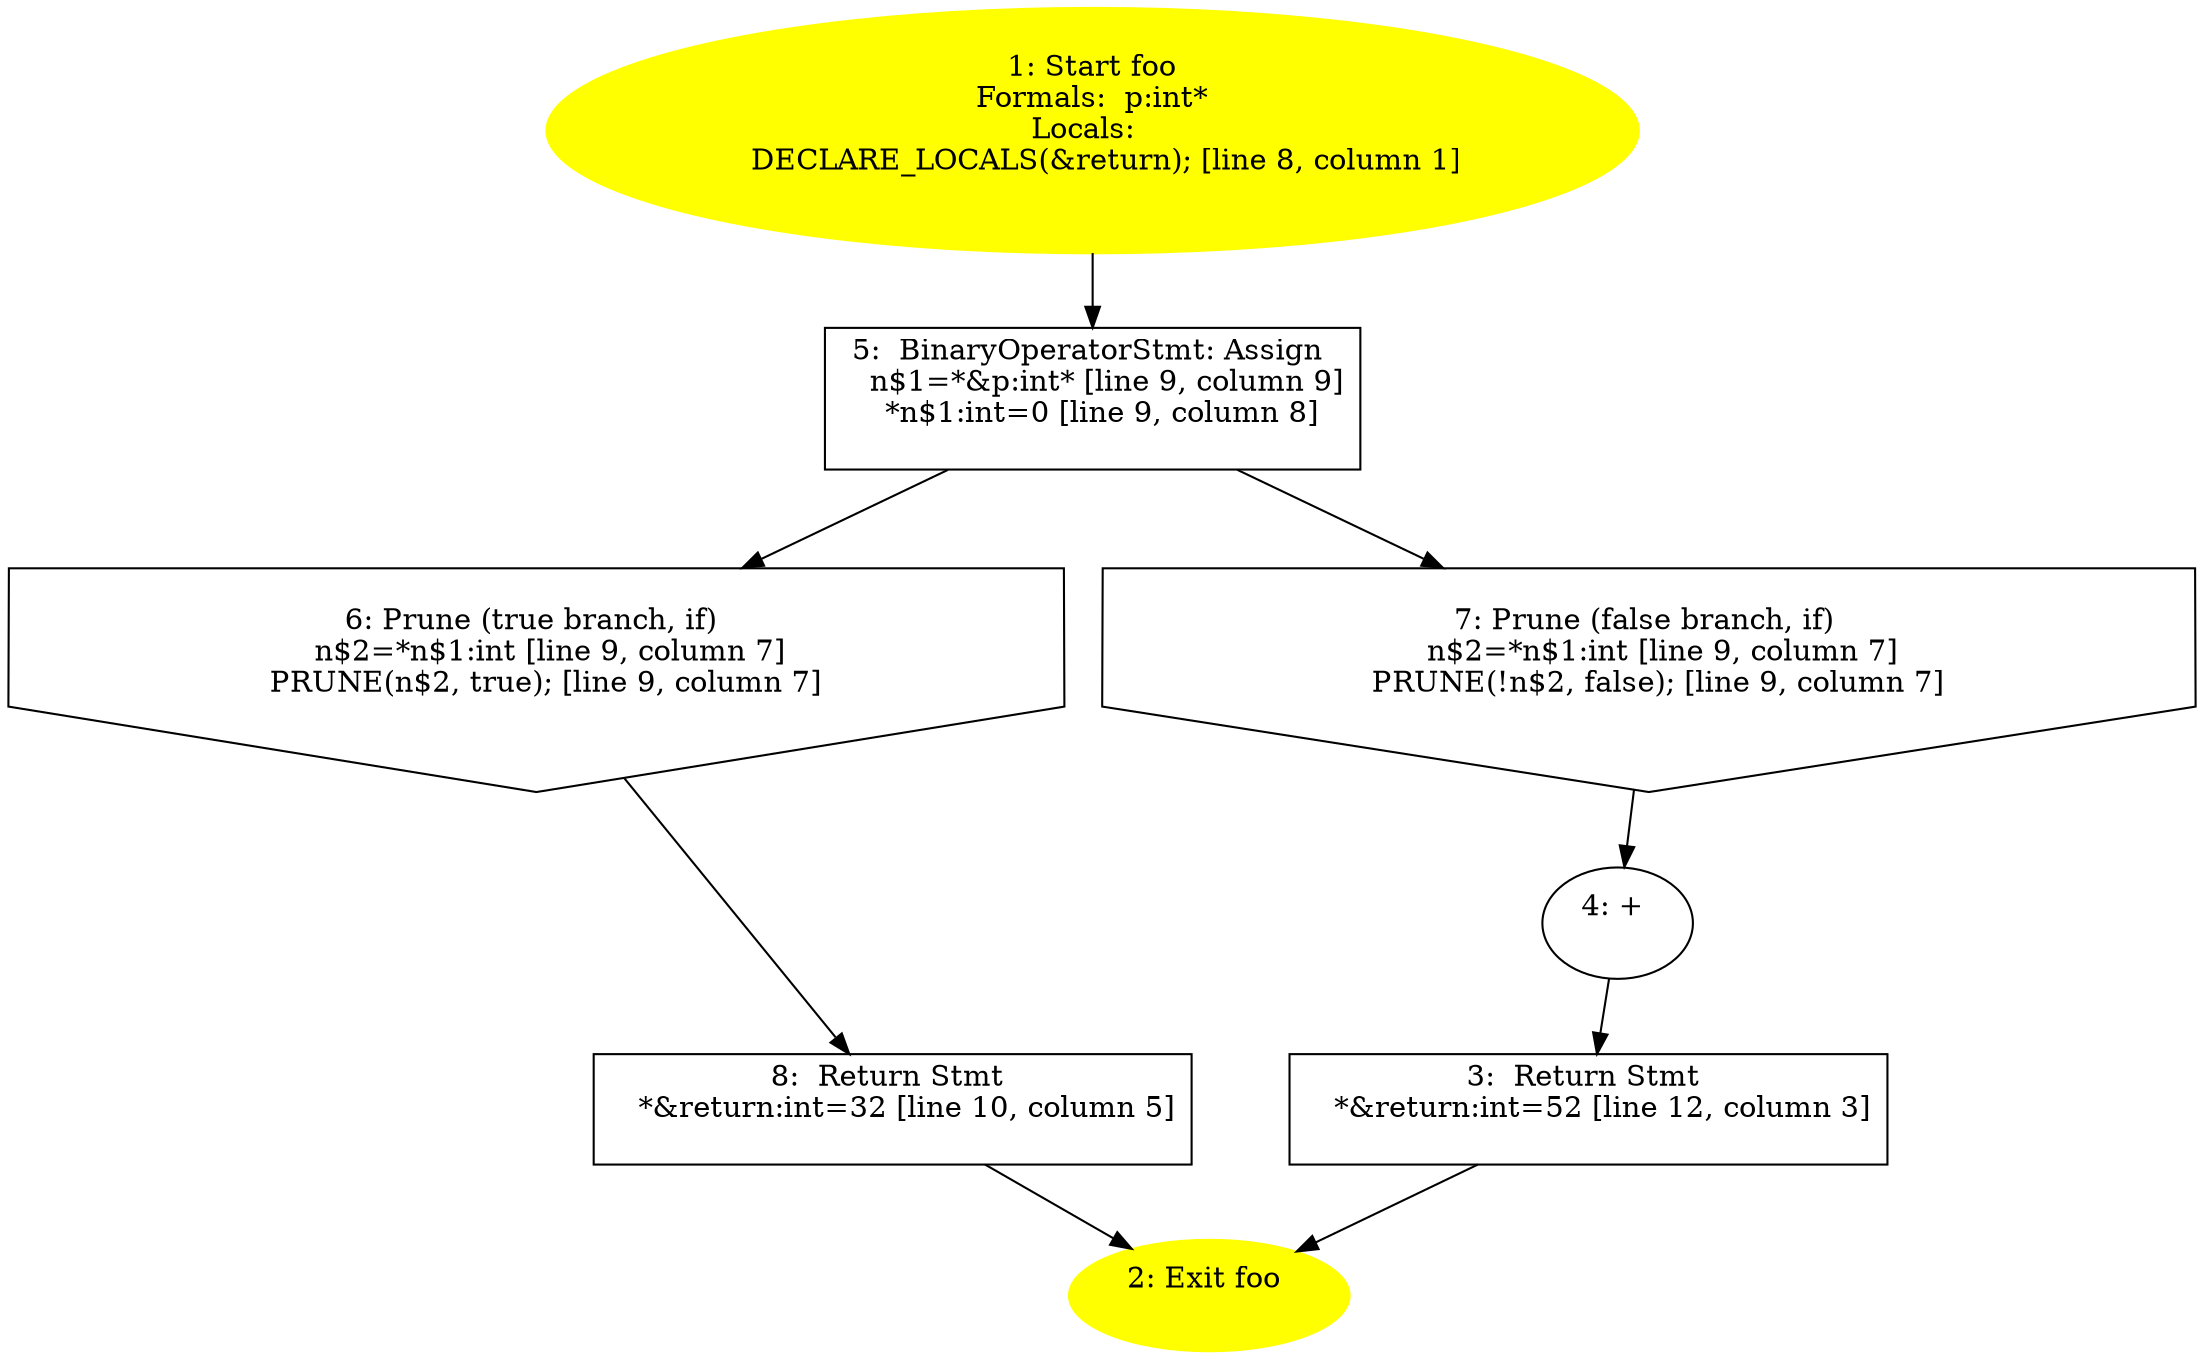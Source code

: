 /* @generated */
digraph cfg {
"foo#2836494104225061820.259bb50e98efa97b98306a2c09f474f8_1" [label="1: Start foo\nFormals:  p:int*\nLocals:  \n   DECLARE_LOCALS(&return); [line 8, column 1]\n " color=yellow style=filled]
	

	 "foo#2836494104225061820.259bb50e98efa97b98306a2c09f474f8_1" -> "foo#2836494104225061820.259bb50e98efa97b98306a2c09f474f8_5" ;
"foo#2836494104225061820.259bb50e98efa97b98306a2c09f474f8_2" [label="2: Exit foo \n  " color=yellow style=filled]
	

"foo#2836494104225061820.259bb50e98efa97b98306a2c09f474f8_3" [label="3:  Return Stmt \n   *&return:int=52 [line 12, column 3]\n " shape="box"]
	

	 "foo#2836494104225061820.259bb50e98efa97b98306a2c09f474f8_3" -> "foo#2836494104225061820.259bb50e98efa97b98306a2c09f474f8_2" ;
"foo#2836494104225061820.259bb50e98efa97b98306a2c09f474f8_4" [label="4: + \n  " ]
	

	 "foo#2836494104225061820.259bb50e98efa97b98306a2c09f474f8_4" -> "foo#2836494104225061820.259bb50e98efa97b98306a2c09f474f8_3" ;
"foo#2836494104225061820.259bb50e98efa97b98306a2c09f474f8_5" [label="5:  BinaryOperatorStmt: Assign \n   n$1=*&p:int* [line 9, column 9]\n  *n$1:int=0 [line 9, column 8]\n " shape="box"]
	

	 "foo#2836494104225061820.259bb50e98efa97b98306a2c09f474f8_5" -> "foo#2836494104225061820.259bb50e98efa97b98306a2c09f474f8_6" ;
	 "foo#2836494104225061820.259bb50e98efa97b98306a2c09f474f8_5" -> "foo#2836494104225061820.259bb50e98efa97b98306a2c09f474f8_7" ;
"foo#2836494104225061820.259bb50e98efa97b98306a2c09f474f8_6" [label="6: Prune (true branch, if) \n   n$2=*n$1:int [line 9, column 7]\n  PRUNE(n$2, true); [line 9, column 7]\n " shape="invhouse"]
	

	 "foo#2836494104225061820.259bb50e98efa97b98306a2c09f474f8_6" -> "foo#2836494104225061820.259bb50e98efa97b98306a2c09f474f8_8" ;
"foo#2836494104225061820.259bb50e98efa97b98306a2c09f474f8_7" [label="7: Prune (false branch, if) \n   n$2=*n$1:int [line 9, column 7]\n  PRUNE(!n$2, false); [line 9, column 7]\n " shape="invhouse"]
	

	 "foo#2836494104225061820.259bb50e98efa97b98306a2c09f474f8_7" -> "foo#2836494104225061820.259bb50e98efa97b98306a2c09f474f8_4" ;
"foo#2836494104225061820.259bb50e98efa97b98306a2c09f474f8_8" [label="8:  Return Stmt \n   *&return:int=32 [line 10, column 5]\n " shape="box"]
	

	 "foo#2836494104225061820.259bb50e98efa97b98306a2c09f474f8_8" -> "foo#2836494104225061820.259bb50e98efa97b98306a2c09f474f8_2" ;
}
